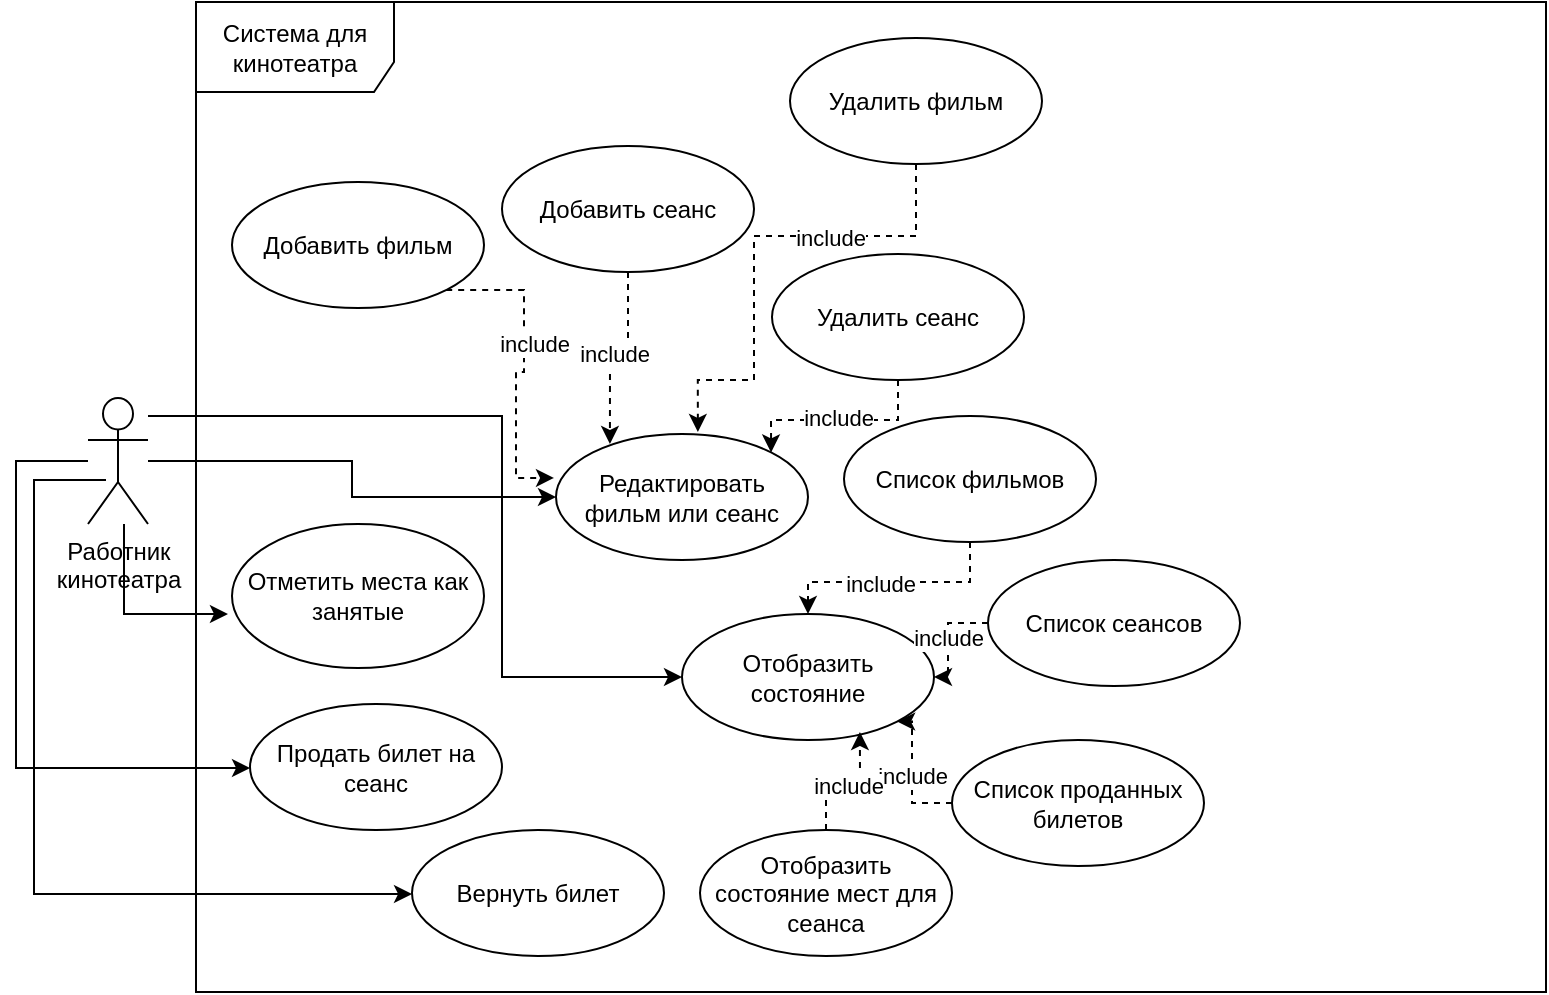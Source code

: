 <mxfile version="22.1.11" type="device">
  <diagram id="C5RBs43oDa-KdzZeNtuy" name="Page-1">
    <mxGraphModel dx="954" dy="531" grid="1" gridSize="9" guides="1" tooltips="1" connect="1" arrows="1" fold="1" page="1" pageScale="1" pageWidth="827" pageHeight="1169" background="none" math="0" shadow="0">
      <root>
        <mxCell id="WIyWlLk6GJQsqaUBKTNV-0" />
        <mxCell id="WIyWlLk6GJQsqaUBKTNV-1" parent="WIyWlLk6GJQsqaUBKTNV-0" />
        <mxCell id="EVxyv1cuCSUifNlD2u6V-15" style="edgeStyle=orthogonalEdgeStyle;rounded=0;orthogonalLoop=1;jettySize=auto;html=1;" edge="1" parent="WIyWlLk6GJQsqaUBKTNV-1" source="EVxyv1cuCSUifNlD2u6V-0" target="EVxyv1cuCSUifNlD2u6V-8">
          <mxGeometry relative="1" as="geometry" />
        </mxCell>
        <mxCell id="EVxyv1cuCSUifNlD2u6V-27" style="edgeStyle=orthogonalEdgeStyle;rounded=0;orthogonalLoop=1;jettySize=auto;html=1;entryX=0;entryY=0.5;entryDx=0;entryDy=0;" edge="1" parent="WIyWlLk6GJQsqaUBKTNV-1" source="EVxyv1cuCSUifNlD2u6V-0" target="EVxyv1cuCSUifNlD2u6V-9">
          <mxGeometry relative="1" as="geometry">
            <Array as="points">
              <mxPoint x="252" y="243" />
              <mxPoint x="252" y="374" />
            </Array>
          </mxGeometry>
        </mxCell>
        <mxCell id="EVxyv1cuCSUifNlD2u6V-33" style="edgeStyle=orthogonalEdgeStyle;rounded=0;orthogonalLoop=1;jettySize=auto;html=1;" edge="1" parent="WIyWlLk6GJQsqaUBKTNV-1" source="EVxyv1cuCSUifNlD2u6V-0" target="EVxyv1cuCSUifNlD2u6V-5">
          <mxGeometry relative="1" as="geometry">
            <Array as="points">
              <mxPoint x="9" y="266" />
              <mxPoint x="9" y="419" />
            </Array>
          </mxGeometry>
        </mxCell>
        <mxCell id="EVxyv1cuCSUifNlD2u6V-0" value="Работник&lt;br&gt;кинотеатра" style="shape=umlActor;verticalLabelPosition=bottom;verticalAlign=top;html=1;outlineConnect=0;" vertex="1" parent="WIyWlLk6GJQsqaUBKTNV-1">
          <mxGeometry x="45" y="234" width="30" height="63" as="geometry" />
        </mxCell>
        <mxCell id="EVxyv1cuCSUifNlD2u6V-1" value="Система для кинотеатра" style="shape=umlFrame;whiteSpace=wrap;html=1;pointerEvents=0;width=99;height=45;" vertex="1" parent="WIyWlLk6GJQsqaUBKTNV-1">
          <mxGeometry x="99" y="36" width="675" height="495" as="geometry" />
        </mxCell>
        <mxCell id="EVxyv1cuCSUifNlD2u6V-23" style="edgeStyle=orthogonalEdgeStyle;rounded=0;orthogonalLoop=1;jettySize=auto;html=1;entryX=0.563;entryY=-0.016;entryDx=0;entryDy=0;entryPerimeter=0;dashed=1;" edge="1" parent="WIyWlLk6GJQsqaUBKTNV-1" source="EVxyv1cuCSUifNlD2u6V-2" target="EVxyv1cuCSUifNlD2u6V-8">
          <mxGeometry relative="1" as="geometry">
            <Array as="points">
              <mxPoint x="459" y="153" />
              <mxPoint x="378" y="153" />
              <mxPoint x="378" y="225" />
              <mxPoint x="350" y="225" />
            </Array>
          </mxGeometry>
        </mxCell>
        <mxCell id="EVxyv1cuCSUifNlD2u6V-24" value="include" style="edgeLabel;html=1;align=center;verticalAlign=middle;resizable=0;points=[];" vertex="1" connectable="0" parent="EVxyv1cuCSUifNlD2u6V-23">
          <mxGeometry x="-0.35" y="1" relative="1" as="geometry">
            <mxPoint as="offset" />
          </mxGeometry>
        </mxCell>
        <mxCell id="EVxyv1cuCSUifNlD2u6V-2" value="Удалить фильм" style="ellipse;whiteSpace=wrap;html=1;" vertex="1" parent="WIyWlLk6GJQsqaUBKTNV-1">
          <mxGeometry x="396" y="54" width="126" height="63" as="geometry" />
        </mxCell>
        <mxCell id="EVxyv1cuCSUifNlD2u6V-3" value="Добавить сеанс" style="ellipse;whiteSpace=wrap;html=1;" vertex="1" parent="WIyWlLk6GJQsqaUBKTNV-1">
          <mxGeometry x="252" y="108" width="126" height="63" as="geometry" />
        </mxCell>
        <mxCell id="EVxyv1cuCSUifNlD2u6V-19" style="edgeStyle=orthogonalEdgeStyle;rounded=0;orthogonalLoop=1;jettySize=auto;html=1;entryX=1;entryY=0;entryDx=0;entryDy=0;dashed=1;" edge="1" parent="WIyWlLk6GJQsqaUBKTNV-1" source="EVxyv1cuCSUifNlD2u6V-4" target="EVxyv1cuCSUifNlD2u6V-8">
          <mxGeometry relative="1" as="geometry" />
        </mxCell>
        <mxCell id="EVxyv1cuCSUifNlD2u6V-20" value="include" style="edgeLabel;html=1;align=center;verticalAlign=middle;resizable=0;points=[];" vertex="1" connectable="0" parent="EVxyv1cuCSUifNlD2u6V-19">
          <mxGeometry x="0.005" y="-1" relative="1" as="geometry">
            <mxPoint as="offset" />
          </mxGeometry>
        </mxCell>
        <mxCell id="EVxyv1cuCSUifNlD2u6V-4" value="Удалить сеанс" style="ellipse;whiteSpace=wrap;html=1;" vertex="1" parent="WIyWlLk6GJQsqaUBKTNV-1">
          <mxGeometry x="387" y="162" width="126" height="63" as="geometry" />
        </mxCell>
        <mxCell id="EVxyv1cuCSUifNlD2u6V-5" value="Продать билет на сеанс" style="ellipse;whiteSpace=wrap;html=1;" vertex="1" parent="WIyWlLk6GJQsqaUBKTNV-1">
          <mxGeometry x="126" y="387" width="126" height="63" as="geometry" />
        </mxCell>
        <mxCell id="EVxyv1cuCSUifNlD2u6V-6" value="Вернуть билет" style="ellipse;whiteSpace=wrap;html=1;" vertex="1" parent="WIyWlLk6GJQsqaUBKTNV-1">
          <mxGeometry x="207" y="450" width="126" height="63" as="geometry" />
        </mxCell>
        <mxCell id="EVxyv1cuCSUifNlD2u6V-7" value="Отобразить состояние мест для сеанса" style="ellipse;whiteSpace=wrap;html=1;" vertex="1" parent="WIyWlLk6GJQsqaUBKTNV-1">
          <mxGeometry x="351" y="450" width="126" height="63" as="geometry" />
        </mxCell>
        <mxCell id="EVxyv1cuCSUifNlD2u6V-8" value="Редактировать фильм или сеанс" style="ellipse;whiteSpace=wrap;html=1;" vertex="1" parent="WIyWlLk6GJQsqaUBKTNV-1">
          <mxGeometry x="279" y="252" width="126" height="63" as="geometry" />
        </mxCell>
        <mxCell id="EVxyv1cuCSUifNlD2u6V-9" value="Отобразить состояние" style="ellipse;whiteSpace=wrap;html=1;" vertex="1" parent="WIyWlLk6GJQsqaUBKTNV-1">
          <mxGeometry x="342" y="342" width="126" height="63" as="geometry" />
        </mxCell>
        <mxCell id="EVxyv1cuCSUifNlD2u6V-36" style="edgeStyle=orthogonalEdgeStyle;rounded=0;orthogonalLoop=1;jettySize=auto;html=1;dashed=1;" edge="1" parent="WIyWlLk6GJQsqaUBKTNV-1" source="EVxyv1cuCSUifNlD2u6V-10" target="EVxyv1cuCSUifNlD2u6V-9">
          <mxGeometry relative="1" as="geometry" />
        </mxCell>
        <mxCell id="EVxyv1cuCSUifNlD2u6V-37" value="include" style="edgeLabel;html=1;align=center;verticalAlign=middle;resizable=0;points=[];" vertex="1" connectable="0" parent="EVxyv1cuCSUifNlD2u6V-36">
          <mxGeometry x="0.282" y="1" relative="1" as="geometry">
            <mxPoint x="10" as="offset" />
          </mxGeometry>
        </mxCell>
        <mxCell id="EVxyv1cuCSUifNlD2u6V-10" value="Список фильмов" style="ellipse;whiteSpace=wrap;html=1;" vertex="1" parent="WIyWlLk6GJQsqaUBKTNV-1">
          <mxGeometry x="423" y="243" width="126" height="63" as="geometry" />
        </mxCell>
        <mxCell id="EVxyv1cuCSUifNlD2u6V-29" value="&lt;span style=&quot;caret-color: rgb(0, 0, 0); color: rgb(0, 0, 0); font-family: Helvetica; font-size: 11px; font-style: normal; font-variant-caps: normal; font-weight: 400; letter-spacing: normal; text-align: center; text-indent: 0px; text-transform: none; word-spacing: 0px; -webkit-text-stroke-width: 0px; background-color: rgb(255, 255, 255); text-decoration: none; float: none; display: inline !important;&quot;&gt;include&lt;/span&gt;" style="edgeStyle=orthogonalEdgeStyle;rounded=0;orthogonalLoop=1;jettySize=auto;html=1;dashed=1;" edge="1" parent="WIyWlLk6GJQsqaUBKTNV-1" source="EVxyv1cuCSUifNlD2u6V-11" target="EVxyv1cuCSUifNlD2u6V-9">
          <mxGeometry relative="1" as="geometry" />
        </mxCell>
        <mxCell id="EVxyv1cuCSUifNlD2u6V-11" value="Список сеансов" style="ellipse;whiteSpace=wrap;html=1;" vertex="1" parent="WIyWlLk6GJQsqaUBKTNV-1">
          <mxGeometry x="495" y="315" width="126" height="63" as="geometry" />
        </mxCell>
        <mxCell id="EVxyv1cuCSUifNlD2u6V-12" value="Добавить фильм" style="ellipse;whiteSpace=wrap;html=1;" vertex="1" parent="WIyWlLk6GJQsqaUBKTNV-1">
          <mxGeometry x="117" y="126" width="126" height="63" as="geometry" />
        </mxCell>
        <mxCell id="EVxyv1cuCSUifNlD2u6V-13" value="Отметить места как занятые" style="ellipse;whiteSpace=wrap;html=1;" vertex="1" parent="WIyWlLk6GJQsqaUBKTNV-1">
          <mxGeometry x="117" y="297" width="126" height="72" as="geometry" />
        </mxCell>
        <mxCell id="EVxyv1cuCSUifNlD2u6V-16" value="include" style="edgeStyle=orthogonalEdgeStyle;rounded=0;orthogonalLoop=1;jettySize=auto;html=1;entryX=0.214;entryY=0.079;entryDx=0;entryDy=0;entryPerimeter=0;dashed=1;" edge="1" parent="WIyWlLk6GJQsqaUBKTNV-1" source="EVxyv1cuCSUifNlD2u6V-3" target="EVxyv1cuCSUifNlD2u6V-8">
          <mxGeometry relative="1" as="geometry" />
        </mxCell>
        <mxCell id="EVxyv1cuCSUifNlD2u6V-21" style="edgeStyle=orthogonalEdgeStyle;rounded=0;orthogonalLoop=1;jettySize=auto;html=1;entryX=-0.008;entryY=0.349;entryDx=0;entryDy=0;entryPerimeter=0;dashed=1;" edge="1" parent="WIyWlLk6GJQsqaUBKTNV-1" source="EVxyv1cuCSUifNlD2u6V-12" target="EVxyv1cuCSUifNlD2u6V-8">
          <mxGeometry relative="1" as="geometry">
            <Array as="points">
              <mxPoint x="263" y="180" />
              <mxPoint x="263" y="221" />
              <mxPoint x="259" y="221" />
              <mxPoint x="259" y="274" />
            </Array>
          </mxGeometry>
        </mxCell>
        <mxCell id="EVxyv1cuCSUifNlD2u6V-22" value="include" style="edgeLabel;html=1;align=center;verticalAlign=middle;resizable=0;points=[];" vertex="1" connectable="0" parent="EVxyv1cuCSUifNlD2u6V-21">
          <mxGeometry x="-0.154" y="5" relative="1" as="geometry">
            <mxPoint as="offset" />
          </mxGeometry>
        </mxCell>
        <mxCell id="EVxyv1cuCSUifNlD2u6V-26" style="edgeStyle=orthogonalEdgeStyle;rounded=0;orthogonalLoop=1;jettySize=auto;html=1;entryX=-0.016;entryY=0.625;entryDx=0;entryDy=0;entryPerimeter=0;" edge="1" parent="WIyWlLk6GJQsqaUBKTNV-1" source="EVxyv1cuCSUifNlD2u6V-0" target="EVxyv1cuCSUifNlD2u6V-13">
          <mxGeometry relative="1" as="geometry">
            <Array as="points">
              <mxPoint x="63" y="342" />
            </Array>
          </mxGeometry>
        </mxCell>
        <mxCell id="EVxyv1cuCSUifNlD2u6V-30" value="include" style="edgeStyle=orthogonalEdgeStyle;rounded=0;orthogonalLoop=1;jettySize=auto;html=1;entryX=1;entryY=1;entryDx=0;entryDy=0;dashed=1;" edge="1" parent="WIyWlLk6GJQsqaUBKTNV-1" source="EVxyv1cuCSUifNlD2u6V-28" target="EVxyv1cuCSUifNlD2u6V-9">
          <mxGeometry relative="1" as="geometry" />
        </mxCell>
        <mxCell id="EVxyv1cuCSUifNlD2u6V-28" value="Список проданных билетов" style="ellipse;whiteSpace=wrap;html=1;" vertex="1" parent="WIyWlLk6GJQsqaUBKTNV-1">
          <mxGeometry x="477" y="405" width="126" height="63" as="geometry" />
        </mxCell>
        <mxCell id="EVxyv1cuCSUifNlD2u6V-32" value="&lt;span style=&quot;caret-color: rgb(0, 0, 0); color: rgb(0, 0, 0); font-family: Helvetica; font-size: 11px; font-style: normal; font-variant-caps: normal; font-weight: 400; letter-spacing: normal; text-align: center; text-indent: 0px; text-transform: none; word-spacing: 0px; -webkit-text-stroke-width: 0px; background-color: rgb(255, 255, 255); text-decoration: none; float: none; display: inline !important;&quot;&gt;include&lt;/span&gt;" style="edgeStyle=orthogonalEdgeStyle;rounded=0;orthogonalLoop=1;jettySize=auto;html=1;entryX=0.706;entryY=0.937;entryDx=0;entryDy=0;entryPerimeter=0;dashed=1;" edge="1" parent="WIyWlLk6GJQsqaUBKTNV-1" source="EVxyv1cuCSUifNlD2u6V-7" target="EVxyv1cuCSUifNlD2u6V-9">
          <mxGeometry relative="1" as="geometry" />
        </mxCell>
        <mxCell id="EVxyv1cuCSUifNlD2u6V-34" style="edgeStyle=orthogonalEdgeStyle;rounded=0;orthogonalLoop=1;jettySize=auto;html=1;" edge="1" parent="WIyWlLk6GJQsqaUBKTNV-1" target="EVxyv1cuCSUifNlD2u6V-6">
          <mxGeometry relative="1" as="geometry">
            <mxPoint x="54" y="275" as="sourcePoint" />
            <mxPoint x="135" y="428" as="targetPoint" />
            <Array as="points">
              <mxPoint x="18" y="275" />
              <mxPoint x="18" y="482" />
            </Array>
          </mxGeometry>
        </mxCell>
      </root>
    </mxGraphModel>
  </diagram>
</mxfile>
